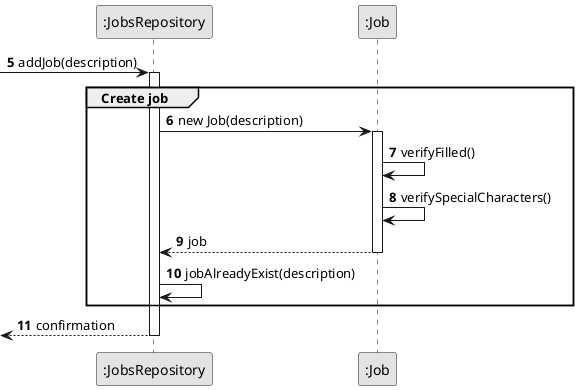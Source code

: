 @startuml
skinparam monochrome true
skinparam packageStyle rectangle
skinparam shadowing false

autonumber 5

participant ":JobsRepository" as jobRepository
participant ":Job" as Job

-> jobRepository: addJob(description)

activate jobRepository
    group Create job

        jobRepository -> Job: new Job(description)
        activate Job

            Job -> Job : verifyFilled()
            Job -> Job : verifySpecialCharacters()

            Job --> jobRepository : job
        deactivate Job

        jobRepository -> jobRepository : jobAlreadyExist(description)
    end

    <-- jobRepository : confirmation
deactivate jobRepository

@enduml
